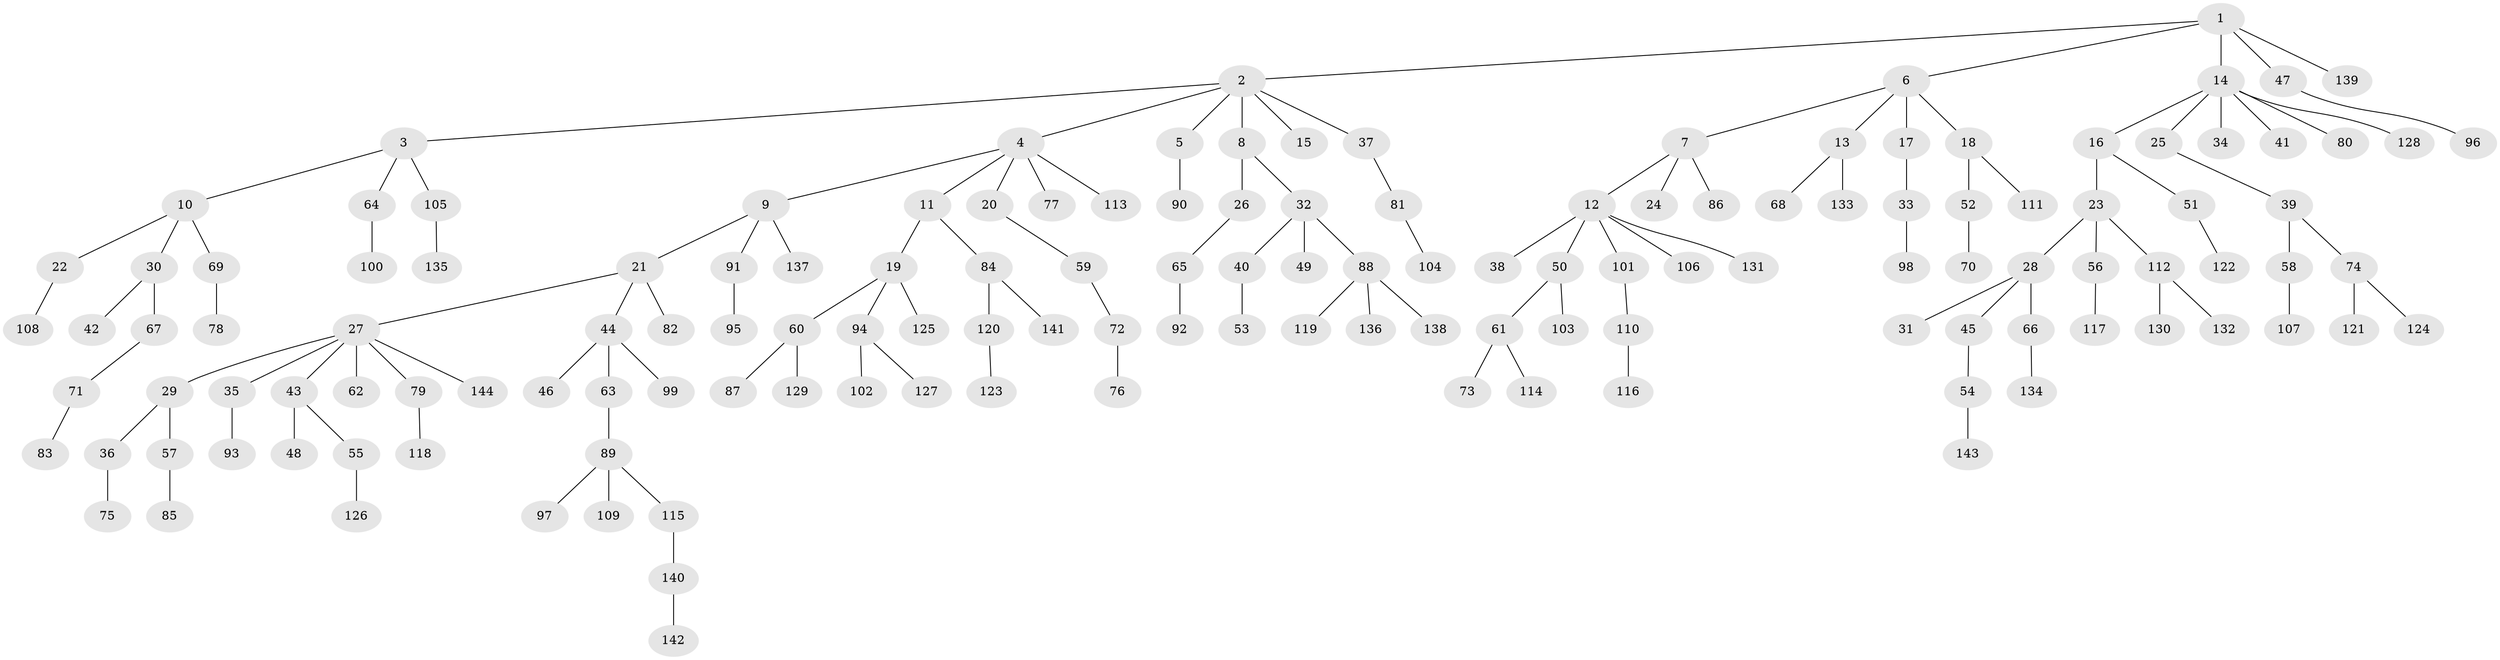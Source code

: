 // coarse degree distribution, {3: 0.1388888888888889, 5: 0.08333333333333333, 6: 0.027777777777777776, 2: 0.2222222222222222, 1: 0.5277777777777778}
// Generated by graph-tools (version 1.1) at 2025/37/03/04/25 23:37:26]
// undirected, 144 vertices, 143 edges
graph export_dot {
  node [color=gray90,style=filled];
  1;
  2;
  3;
  4;
  5;
  6;
  7;
  8;
  9;
  10;
  11;
  12;
  13;
  14;
  15;
  16;
  17;
  18;
  19;
  20;
  21;
  22;
  23;
  24;
  25;
  26;
  27;
  28;
  29;
  30;
  31;
  32;
  33;
  34;
  35;
  36;
  37;
  38;
  39;
  40;
  41;
  42;
  43;
  44;
  45;
  46;
  47;
  48;
  49;
  50;
  51;
  52;
  53;
  54;
  55;
  56;
  57;
  58;
  59;
  60;
  61;
  62;
  63;
  64;
  65;
  66;
  67;
  68;
  69;
  70;
  71;
  72;
  73;
  74;
  75;
  76;
  77;
  78;
  79;
  80;
  81;
  82;
  83;
  84;
  85;
  86;
  87;
  88;
  89;
  90;
  91;
  92;
  93;
  94;
  95;
  96;
  97;
  98;
  99;
  100;
  101;
  102;
  103;
  104;
  105;
  106;
  107;
  108;
  109;
  110;
  111;
  112;
  113;
  114;
  115;
  116;
  117;
  118;
  119;
  120;
  121;
  122;
  123;
  124;
  125;
  126;
  127;
  128;
  129;
  130;
  131;
  132;
  133;
  134;
  135;
  136;
  137;
  138;
  139;
  140;
  141;
  142;
  143;
  144;
  1 -- 2;
  1 -- 6;
  1 -- 14;
  1 -- 47;
  1 -- 139;
  2 -- 3;
  2 -- 4;
  2 -- 5;
  2 -- 8;
  2 -- 15;
  2 -- 37;
  3 -- 10;
  3 -- 64;
  3 -- 105;
  4 -- 9;
  4 -- 11;
  4 -- 20;
  4 -- 77;
  4 -- 113;
  5 -- 90;
  6 -- 7;
  6 -- 13;
  6 -- 17;
  6 -- 18;
  7 -- 12;
  7 -- 24;
  7 -- 86;
  8 -- 26;
  8 -- 32;
  9 -- 21;
  9 -- 91;
  9 -- 137;
  10 -- 22;
  10 -- 30;
  10 -- 69;
  11 -- 19;
  11 -- 84;
  12 -- 38;
  12 -- 50;
  12 -- 101;
  12 -- 106;
  12 -- 131;
  13 -- 68;
  13 -- 133;
  14 -- 16;
  14 -- 25;
  14 -- 34;
  14 -- 41;
  14 -- 80;
  14 -- 128;
  16 -- 23;
  16 -- 51;
  17 -- 33;
  18 -- 52;
  18 -- 111;
  19 -- 60;
  19 -- 94;
  19 -- 125;
  20 -- 59;
  21 -- 27;
  21 -- 44;
  21 -- 82;
  22 -- 108;
  23 -- 28;
  23 -- 56;
  23 -- 112;
  25 -- 39;
  26 -- 65;
  27 -- 29;
  27 -- 35;
  27 -- 43;
  27 -- 62;
  27 -- 79;
  27 -- 144;
  28 -- 31;
  28 -- 45;
  28 -- 66;
  29 -- 36;
  29 -- 57;
  30 -- 42;
  30 -- 67;
  32 -- 40;
  32 -- 49;
  32 -- 88;
  33 -- 98;
  35 -- 93;
  36 -- 75;
  37 -- 81;
  39 -- 58;
  39 -- 74;
  40 -- 53;
  43 -- 48;
  43 -- 55;
  44 -- 46;
  44 -- 63;
  44 -- 99;
  45 -- 54;
  47 -- 96;
  50 -- 61;
  50 -- 103;
  51 -- 122;
  52 -- 70;
  54 -- 143;
  55 -- 126;
  56 -- 117;
  57 -- 85;
  58 -- 107;
  59 -- 72;
  60 -- 87;
  60 -- 129;
  61 -- 73;
  61 -- 114;
  63 -- 89;
  64 -- 100;
  65 -- 92;
  66 -- 134;
  67 -- 71;
  69 -- 78;
  71 -- 83;
  72 -- 76;
  74 -- 121;
  74 -- 124;
  79 -- 118;
  81 -- 104;
  84 -- 120;
  84 -- 141;
  88 -- 119;
  88 -- 136;
  88 -- 138;
  89 -- 97;
  89 -- 109;
  89 -- 115;
  91 -- 95;
  94 -- 102;
  94 -- 127;
  101 -- 110;
  105 -- 135;
  110 -- 116;
  112 -- 130;
  112 -- 132;
  115 -- 140;
  120 -- 123;
  140 -- 142;
}
